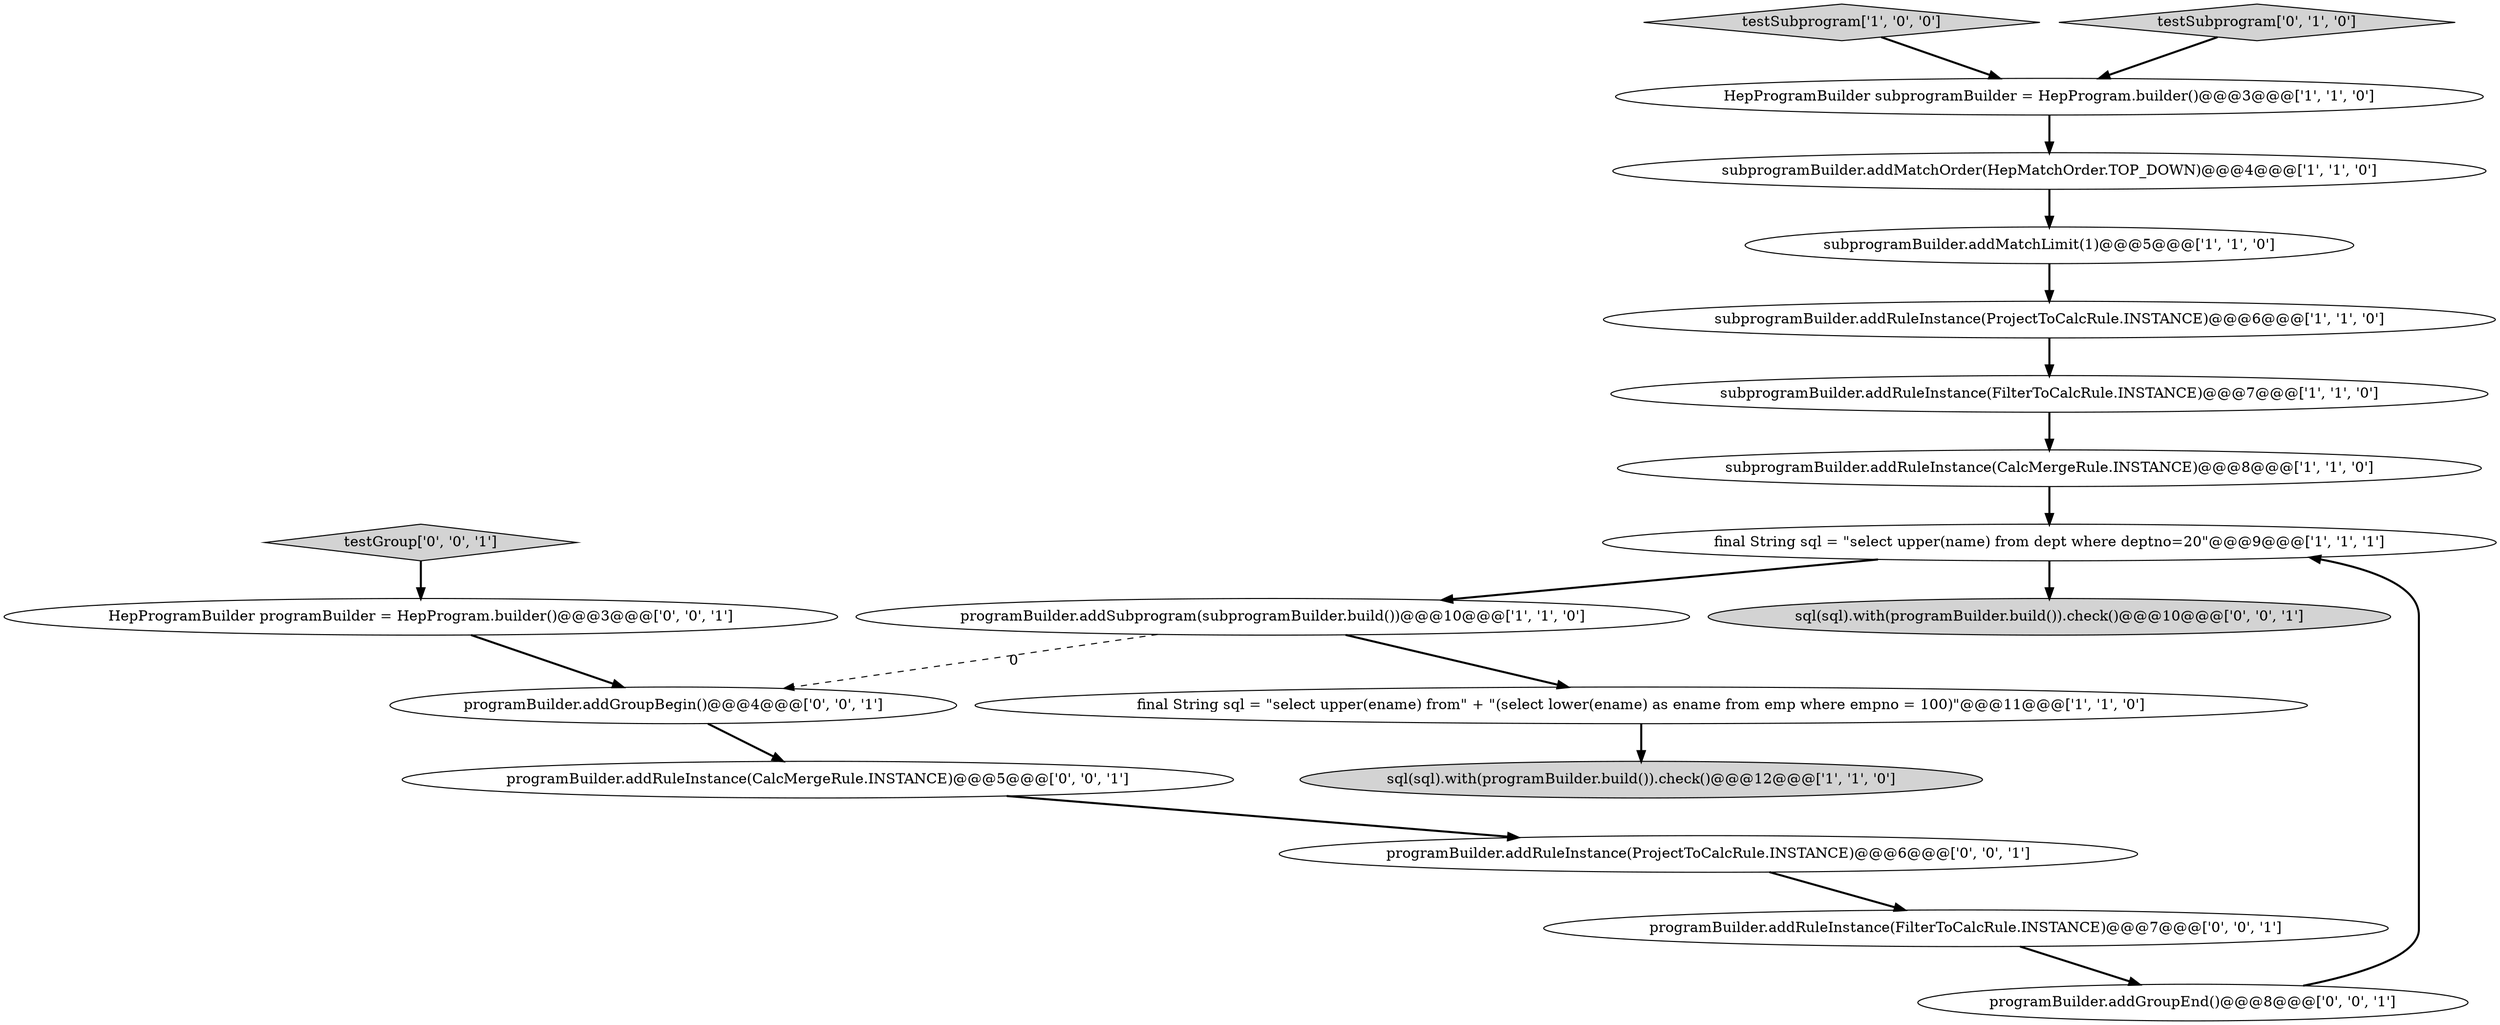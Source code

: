 digraph {
3 [style = filled, label = "subprogramBuilder.addRuleInstance(CalcMergeRule.INSTANCE)@@@8@@@['1', '1', '0']", fillcolor = white, shape = ellipse image = "AAA0AAABBB1BBB"];
19 [style = filled, label = "programBuilder.addRuleInstance(FilterToCalcRule.INSTANCE)@@@7@@@['0', '0', '1']", fillcolor = white, shape = ellipse image = "AAA0AAABBB3BBB"];
0 [style = filled, label = "subprogramBuilder.addRuleInstance(ProjectToCalcRule.INSTANCE)@@@6@@@['1', '1', '0']", fillcolor = white, shape = ellipse image = "AAA0AAABBB1BBB"];
17 [style = filled, label = "programBuilder.addRuleInstance(ProjectToCalcRule.INSTANCE)@@@6@@@['0', '0', '1']", fillcolor = white, shape = ellipse image = "AAA0AAABBB3BBB"];
2 [style = filled, label = "HepProgramBuilder subprogramBuilder = HepProgram.builder()@@@3@@@['1', '1', '0']", fillcolor = white, shape = ellipse image = "AAA0AAABBB1BBB"];
7 [style = filled, label = "programBuilder.addSubprogram(subprogramBuilder.build())@@@10@@@['1', '1', '0']", fillcolor = white, shape = ellipse image = "AAA0AAABBB1BBB"];
8 [style = filled, label = "subprogramBuilder.addRuleInstance(FilterToCalcRule.INSTANCE)@@@7@@@['1', '1', '0']", fillcolor = white, shape = ellipse image = "AAA0AAABBB1BBB"];
10 [style = filled, label = "final String sql = \"select upper(ename) from\" + \"(select lower(ename) as ename from emp where empno = 100)\"@@@11@@@['1', '1', '0']", fillcolor = white, shape = ellipse image = "AAA0AAABBB1BBB"];
4 [style = filled, label = "final String sql = \"select upper(name) from dept where deptno=20\"@@@9@@@['1', '1', '1']", fillcolor = white, shape = ellipse image = "AAA0AAABBB1BBB"];
5 [style = filled, label = "subprogramBuilder.addMatchLimit(1)@@@5@@@['1', '1', '0']", fillcolor = white, shape = ellipse image = "AAA0AAABBB1BBB"];
12 [style = filled, label = "testGroup['0', '0', '1']", fillcolor = lightgray, shape = diamond image = "AAA0AAABBB3BBB"];
1 [style = filled, label = "testSubprogram['1', '0', '0']", fillcolor = lightgray, shape = diamond image = "AAA0AAABBB1BBB"];
9 [style = filled, label = "sql(sql).with(programBuilder.build()).check()@@@12@@@['1', '1', '0']", fillcolor = lightgray, shape = ellipse image = "AAA0AAABBB1BBB"];
14 [style = filled, label = "programBuilder.addRuleInstance(CalcMergeRule.INSTANCE)@@@5@@@['0', '0', '1']", fillcolor = white, shape = ellipse image = "AAA0AAABBB3BBB"];
6 [style = filled, label = "subprogramBuilder.addMatchOrder(HepMatchOrder.TOP_DOWN)@@@4@@@['1', '1', '0']", fillcolor = white, shape = ellipse image = "AAA0AAABBB1BBB"];
18 [style = filled, label = "programBuilder.addGroupBegin()@@@4@@@['0', '0', '1']", fillcolor = white, shape = ellipse image = "AAA0AAABBB3BBB"];
13 [style = filled, label = "HepProgramBuilder programBuilder = HepProgram.builder()@@@3@@@['0', '0', '1']", fillcolor = white, shape = ellipse image = "AAA0AAABBB3BBB"];
11 [style = filled, label = "testSubprogram['0', '1', '0']", fillcolor = lightgray, shape = diamond image = "AAA0AAABBB2BBB"];
16 [style = filled, label = "sql(sql).with(programBuilder.build()).check()@@@10@@@['0', '0', '1']", fillcolor = lightgray, shape = ellipse image = "AAA0AAABBB3BBB"];
15 [style = filled, label = "programBuilder.addGroupEnd()@@@8@@@['0', '0', '1']", fillcolor = white, shape = ellipse image = "AAA0AAABBB3BBB"];
4->16 [style = bold, label=""];
12->13 [style = bold, label=""];
6->5 [style = bold, label=""];
14->17 [style = bold, label=""];
10->9 [style = bold, label=""];
1->2 [style = bold, label=""];
15->4 [style = bold, label=""];
19->15 [style = bold, label=""];
7->18 [style = dashed, label="0"];
5->0 [style = bold, label=""];
7->10 [style = bold, label=""];
3->4 [style = bold, label=""];
2->6 [style = bold, label=""];
18->14 [style = bold, label=""];
11->2 [style = bold, label=""];
4->7 [style = bold, label=""];
17->19 [style = bold, label=""];
13->18 [style = bold, label=""];
0->8 [style = bold, label=""];
8->3 [style = bold, label=""];
}
